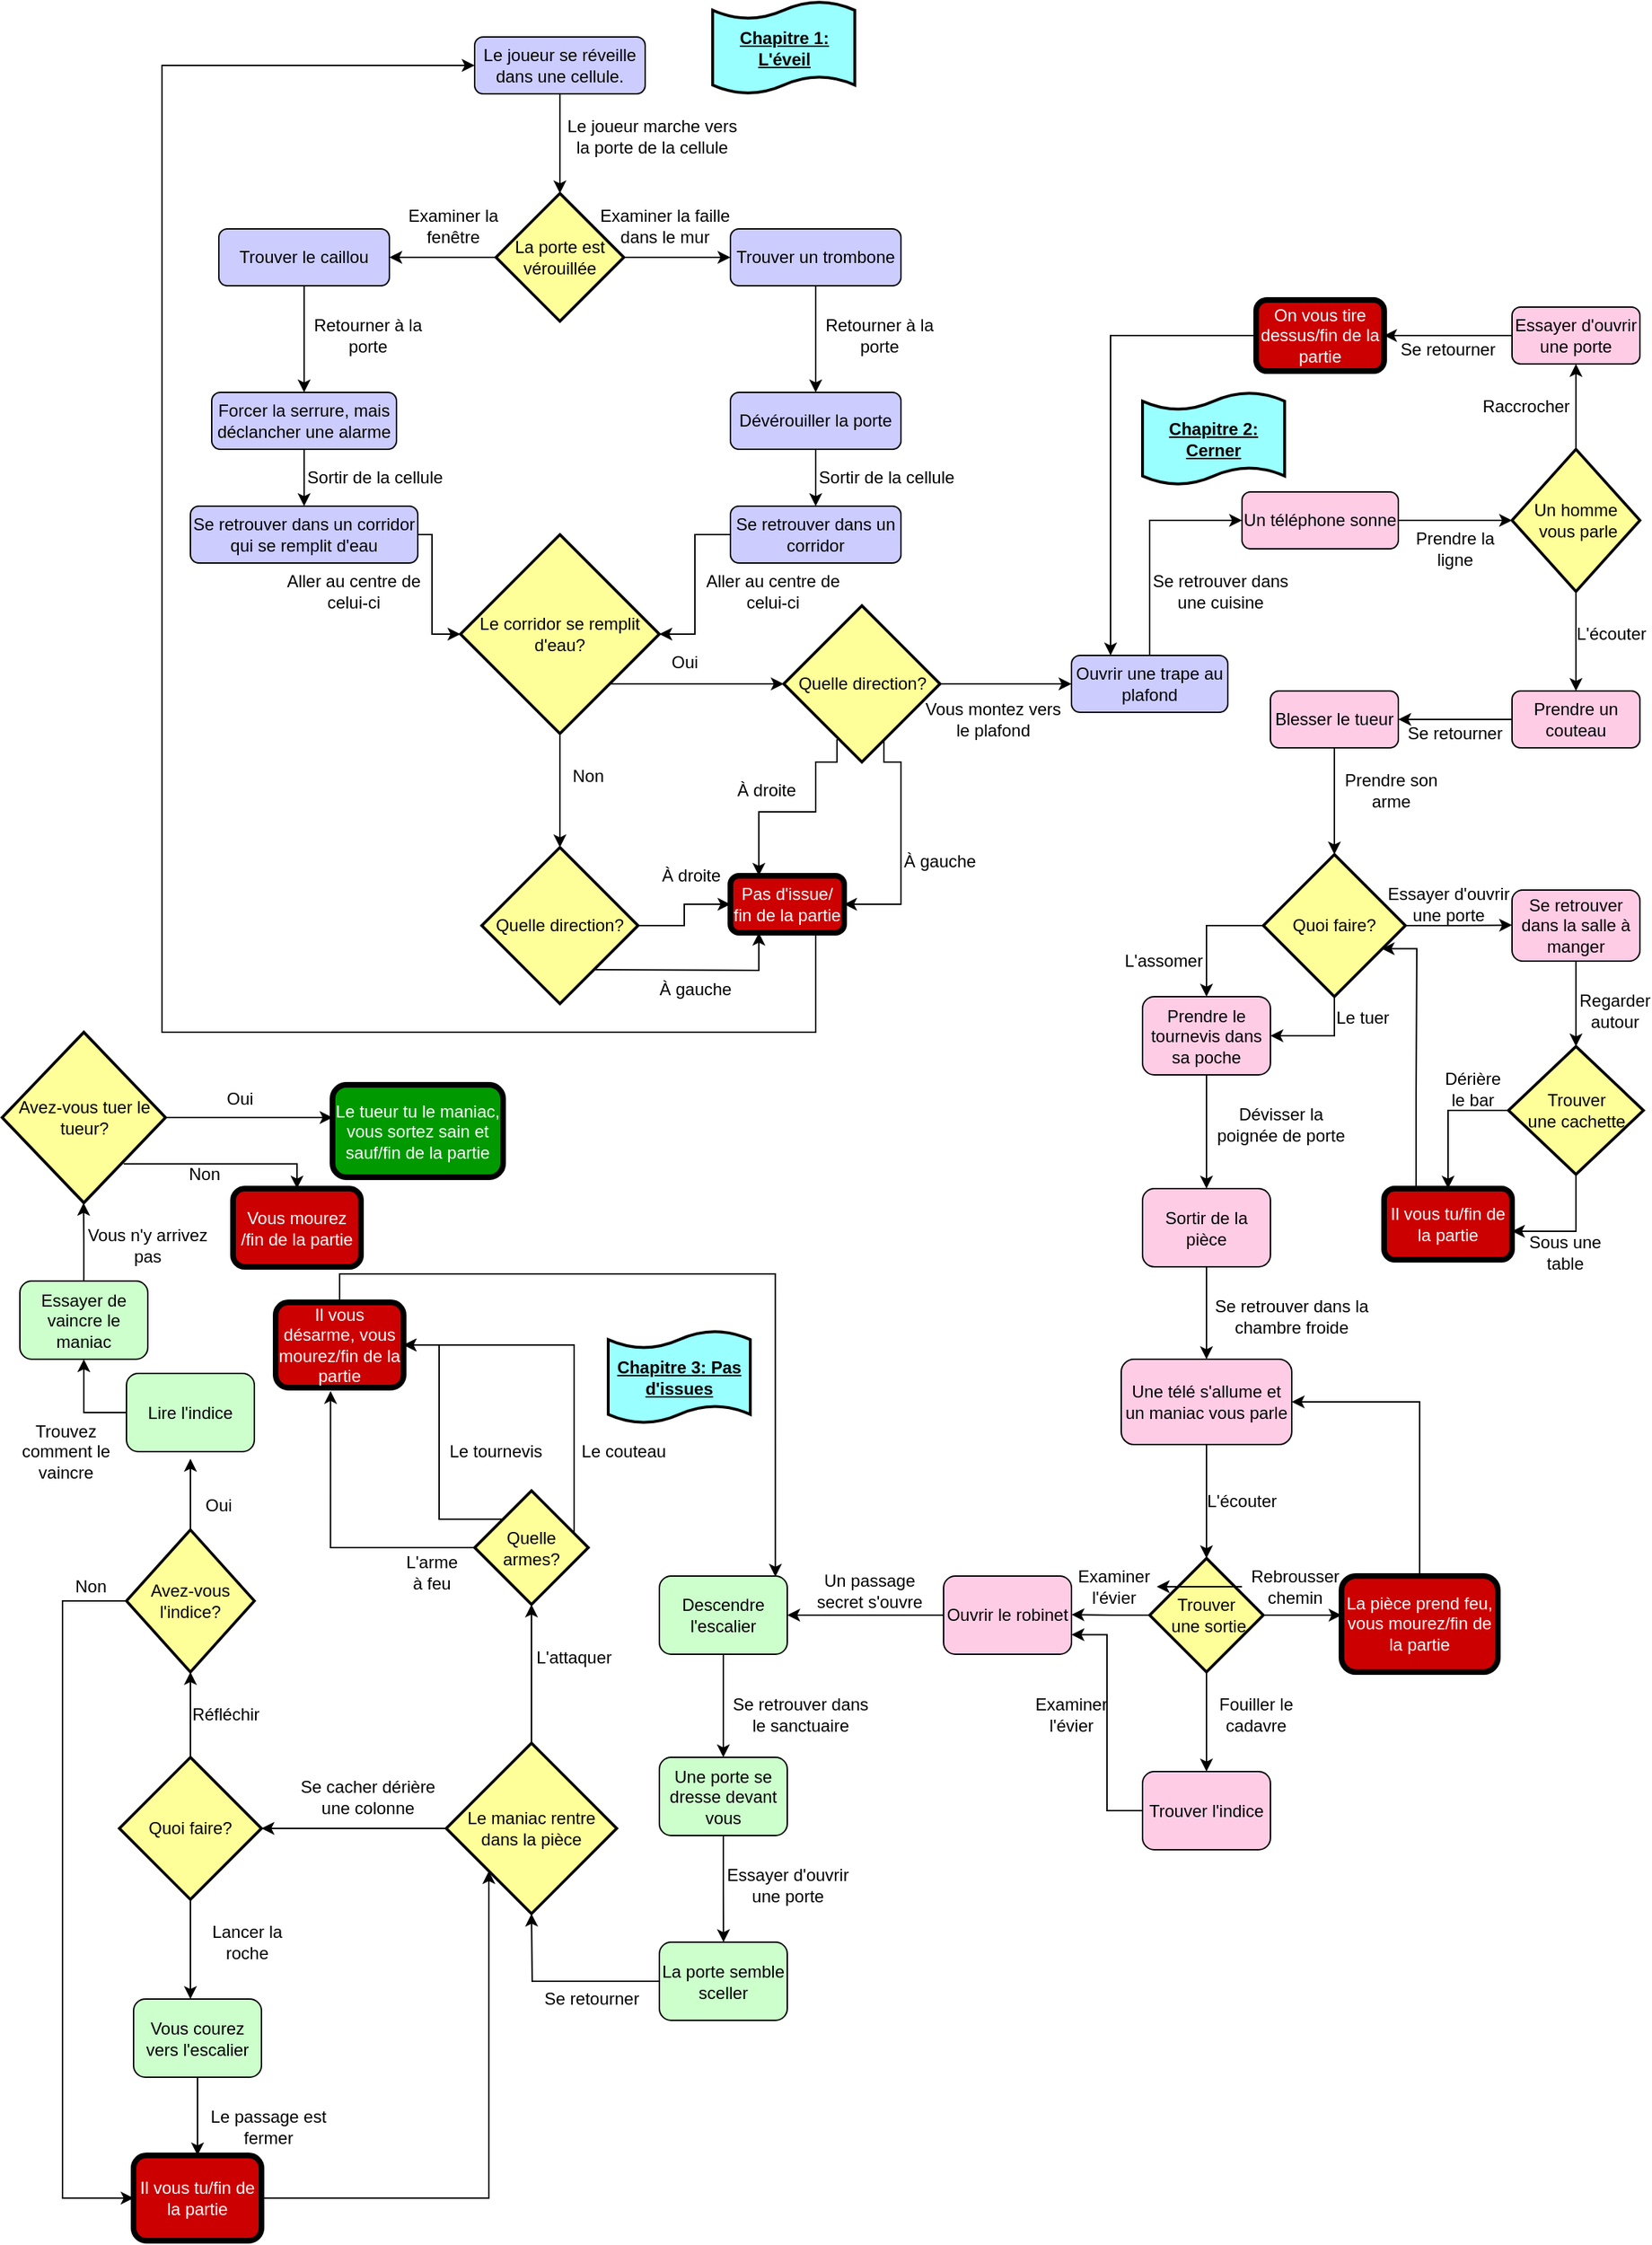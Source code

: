 <mxfile version="14.9.6" type="device"><diagram id="C5RBs43oDa-KdzZeNtuy" name="Page-1"><mxGraphModel dx="749" dy="556" grid="1" gridSize="10" guides="1" tooltips="1" connect="1" arrows="1" fold="1" page="1" pageScale="1" pageWidth="1169" pageHeight="1654" math="0" shadow="0"><root><mxCell id="WIyWlLk6GJQsqaUBKTNV-0"/><mxCell id="WIyWlLk6GJQsqaUBKTNV-1" parent="WIyWlLk6GJQsqaUBKTNV-0"/><mxCell id="WIyWlLk6GJQsqaUBKTNV-3" value="Le joueur se réveille dans une cellule." style="rounded=1;whiteSpace=wrap;html=1;fontSize=12;glass=0;strokeWidth=1;shadow=0;fillColor=#CCCCFF;" parent="WIyWlLk6GJQsqaUBKTNV-1" vertex="1"><mxGeometry x="340" y="90" width="120" height="40" as="geometry"/></mxCell><mxCell id="WIyWlLk6GJQsqaUBKTNV-11" value="&lt;font color=&quot;#ffffff&quot;&gt;Le tueur tu le maniac, vous sortez sain et sauf/fin de la partie&lt;/font&gt;" style="rounded=1;whiteSpace=wrap;html=1;fontSize=12;glass=0;strokeWidth=4;shadow=0;fillColor=#009900;" parent="WIyWlLk6GJQsqaUBKTNV-1" vertex="1"><mxGeometry x="240" y="827" width="120" height="65" as="geometry"/></mxCell><mxCell id="N7gxysKow-oR12l6YEWs-1" value="" style="endArrow=classic;html=1;exitX=0.5;exitY=1;exitDx=0;exitDy=0;" parent="WIyWlLk6GJQsqaUBKTNV-1" source="WIyWlLk6GJQsqaUBKTNV-3" edge="1"><mxGeometry width="50" height="50" relative="1" as="geometry"><mxPoint x="390" y="420" as="sourcePoint"/><mxPoint x="400" y="200" as="targetPoint"/></mxGeometry></mxCell><mxCell id="N7gxysKow-oR12l6YEWs-7" value="Le joueur marche vers la porte de la cellule" style="text;html=1;strokeColor=none;fillColor=none;align=center;verticalAlign=middle;whiteSpace=wrap;rounded=0;" parent="WIyWlLk6GJQsqaUBKTNV-1" vertex="1"><mxGeometry x="400" y="150" width="130" height="20" as="geometry"/></mxCell><mxCell id="N7gxysKow-oR12l6YEWs-9" value="&lt;span&gt;La porte est vérouillée&lt;/span&gt;" style="rhombus;whiteSpace=wrap;html=1;strokeWidth=2;fillColor=#FFFF99;" parent="WIyWlLk6GJQsqaUBKTNV-1" vertex="1"><mxGeometry x="355" y="200" width="90" height="90" as="geometry"/></mxCell><mxCell id="N7gxysKow-oR12l6YEWs-10" value="" style="endArrow=classic;html=1;exitX=1;exitY=0.5;exitDx=0;exitDy=0;" parent="WIyWlLk6GJQsqaUBKTNV-1" source="N7gxysKow-oR12l6YEWs-9" edge="1"><mxGeometry width="50" height="50" relative="1" as="geometry"><mxPoint x="450" y="240" as="sourcePoint"/><mxPoint x="520" y="245" as="targetPoint"/></mxGeometry></mxCell><mxCell id="N7gxysKow-oR12l6YEWs-11" value="" style="endArrow=classic;html=1;exitX=0;exitY=0.5;exitDx=0;exitDy=0;" parent="WIyWlLk6GJQsqaUBKTNV-1" source="N7gxysKow-oR12l6YEWs-9" edge="1"><mxGeometry width="50" height="50" relative="1" as="geometry"><mxPoint x="455" y="255" as="sourcePoint"/><mxPoint x="280" y="245" as="targetPoint"/></mxGeometry></mxCell><mxCell id="N7gxysKow-oR12l6YEWs-13" value="Trouver le caillou" style="rounded=1;whiteSpace=wrap;html=1;fontSize=12;glass=0;strokeWidth=1;shadow=0;fillColor=#CCCCFF;" parent="WIyWlLk6GJQsqaUBKTNV-1" vertex="1"><mxGeometry x="160" y="225" width="120" height="40" as="geometry"/></mxCell><mxCell id="N7gxysKow-oR12l6YEWs-14" value="Trouver un trombone" style="rounded=1;whiteSpace=wrap;html=1;fontSize=12;glass=0;strokeWidth=1;shadow=0;fillColor=#CCCCFF;" parent="WIyWlLk6GJQsqaUBKTNV-1" vertex="1"><mxGeometry x="520" y="225" width="120" height="40" as="geometry"/></mxCell><mxCell id="N7gxysKow-oR12l6YEWs-15" value="Examiner la fenêtre" style="text;html=1;strokeColor=none;fillColor=none;align=center;verticalAlign=middle;whiteSpace=wrap;rounded=0;" parent="WIyWlLk6GJQsqaUBKTNV-1" vertex="1"><mxGeometry x="280" y="205" width="90" height="35" as="geometry"/></mxCell><mxCell id="N7gxysKow-oR12l6YEWs-16" value="Examiner la faille dans le mur" style="text;html=1;strokeColor=none;fillColor=none;align=center;verticalAlign=middle;whiteSpace=wrap;rounded=0;" parent="WIyWlLk6GJQsqaUBKTNV-1" vertex="1"><mxGeometry x="414" y="205" width="120" height="35" as="geometry"/></mxCell><mxCell id="N7gxysKow-oR12l6YEWs-17" value="" style="endArrow=classic;html=1;exitX=0.5;exitY=1;exitDx=0;exitDy=0;" parent="WIyWlLk6GJQsqaUBKTNV-1" source="N7gxysKow-oR12l6YEWs-13" edge="1"><mxGeometry width="50" height="50" relative="1" as="geometry"><mxPoint x="390" y="350" as="sourcePoint"/><mxPoint x="220" y="340" as="targetPoint"/></mxGeometry></mxCell><mxCell id="N7gxysKow-oR12l6YEWs-18" value="" style="endArrow=classic;html=1;exitX=0.5;exitY=1;exitDx=0;exitDy=0;" parent="WIyWlLk6GJQsqaUBKTNV-1" source="N7gxysKow-oR12l6YEWs-14" edge="1"><mxGeometry width="50" height="50" relative="1" as="geometry"><mxPoint x="390" y="350" as="sourcePoint"/><mxPoint x="580" y="340" as="targetPoint"/></mxGeometry></mxCell><mxCell id="N7gxysKow-oR12l6YEWs-19" value="Forcer la serrure, mais déclancher une alarme" style="rounded=1;whiteSpace=wrap;html=1;fontSize=12;glass=0;strokeWidth=1;shadow=0;fillColor=#CCCCFF;" parent="WIyWlLk6GJQsqaUBKTNV-1" vertex="1"><mxGeometry x="155" y="340" width="130" height="40" as="geometry"/></mxCell><mxCell id="N7gxysKow-oR12l6YEWs-20" value="Dévérouiller la porte" style="rounded=1;whiteSpace=wrap;html=1;fontSize=12;glass=0;strokeWidth=1;shadow=0;fillColor=#CCCCFF;" parent="WIyWlLk6GJQsqaUBKTNV-1" vertex="1"><mxGeometry x="520" y="340" width="120" height="40" as="geometry"/></mxCell><mxCell id="N7gxysKow-oR12l6YEWs-21" value="Retourner à la porte" style="text;html=1;strokeColor=none;fillColor=none;align=center;verticalAlign=middle;whiteSpace=wrap;rounded=0;" parent="WIyWlLk6GJQsqaUBKTNV-1" vertex="1"><mxGeometry x="220" y="290" width="90" height="20" as="geometry"/></mxCell><mxCell id="N7gxysKow-oR12l6YEWs-22" value="Retourner à la porte" style="text;html=1;strokeColor=none;fillColor=none;align=center;verticalAlign=middle;whiteSpace=wrap;rounded=0;" parent="WIyWlLk6GJQsqaUBKTNV-1" vertex="1"><mxGeometry x="580" y="290" width="90" height="20" as="geometry"/></mxCell><mxCell id="N7gxysKow-oR12l6YEWs-49" style="edgeStyle=orthogonalEdgeStyle;rounded=0;orthogonalLoop=1;jettySize=auto;html=1;exitX=1;exitY=0.5;exitDx=0;exitDy=0;" parent="WIyWlLk6GJQsqaUBKTNV-1" source="N7gxysKow-oR12l6YEWs-24" target="N7gxysKow-oR12l6YEWs-33" edge="1"><mxGeometry relative="1" as="geometry"><Array as="points"><mxPoint x="310" y="440"/><mxPoint x="310" y="510"/></Array></mxGeometry></mxCell><mxCell id="N7gxysKow-oR12l6YEWs-24" value="Se retrouver dans un corridor qui se remplit d'eau" style="rounded=1;whiteSpace=wrap;html=1;fontSize=12;glass=0;strokeWidth=1;shadow=0;fillColor=#CCCCFF;" parent="WIyWlLk6GJQsqaUBKTNV-1" vertex="1"><mxGeometry x="140" y="420" width="160" height="40" as="geometry"/></mxCell><mxCell id="N7gxysKow-oR12l6YEWs-50" style="edgeStyle=orthogonalEdgeStyle;rounded=0;orthogonalLoop=1;jettySize=auto;html=1;exitX=0;exitY=0.5;exitDx=0;exitDy=0;entryX=1;entryY=0.5;entryDx=0;entryDy=0;" parent="WIyWlLk6GJQsqaUBKTNV-1" source="N7gxysKow-oR12l6YEWs-25" target="N7gxysKow-oR12l6YEWs-33" edge="1"><mxGeometry relative="1" as="geometry"/></mxCell><mxCell id="N7gxysKow-oR12l6YEWs-25" value="Se retrouver dans un corridor" style="rounded=1;whiteSpace=wrap;html=1;fontSize=12;glass=0;strokeWidth=1;shadow=0;fillColor=#CCCCFF;" parent="WIyWlLk6GJQsqaUBKTNV-1" vertex="1"><mxGeometry x="520" y="420" width="120" height="40" as="geometry"/></mxCell><mxCell id="N7gxysKow-oR12l6YEWs-26" value="" style="endArrow=classic;html=1;entryX=0.5;entryY=0;entryDx=0;entryDy=0;exitX=0.5;exitY=1;exitDx=0;exitDy=0;" parent="WIyWlLk6GJQsqaUBKTNV-1" source="N7gxysKow-oR12l6YEWs-19" target="N7gxysKow-oR12l6YEWs-24" edge="1"><mxGeometry width="50" height="50" relative="1" as="geometry"><mxPoint x="390" y="340" as="sourcePoint"/><mxPoint x="440" y="290" as="targetPoint"/></mxGeometry></mxCell><mxCell id="N7gxysKow-oR12l6YEWs-27" value="" style="endArrow=classic;html=1;entryX=0.5;entryY=0;entryDx=0;entryDy=0;exitX=0.5;exitY=1;exitDx=0;exitDy=0;" parent="WIyWlLk6GJQsqaUBKTNV-1" source="N7gxysKow-oR12l6YEWs-20" target="N7gxysKow-oR12l6YEWs-25" edge="1"><mxGeometry width="50" height="50" relative="1" as="geometry"><mxPoint x="390" y="340" as="sourcePoint"/><mxPoint x="440" y="290" as="targetPoint"/></mxGeometry></mxCell><mxCell id="N7gxysKow-oR12l6YEWs-28" value="Sortir de la cellule" style="text;html=1;strokeColor=none;fillColor=none;align=center;verticalAlign=middle;whiteSpace=wrap;rounded=0;" parent="WIyWlLk6GJQsqaUBKTNV-1" vertex="1"><mxGeometry x="220" y="390" width="100" height="20" as="geometry"/></mxCell><mxCell id="N7gxysKow-oR12l6YEWs-29" value="Sortir de la cellule" style="text;html=1;strokeColor=none;fillColor=none;align=center;verticalAlign=middle;whiteSpace=wrap;rounded=0;" parent="WIyWlLk6GJQsqaUBKTNV-1" vertex="1"><mxGeometry x="580" y="390" width="100" height="20" as="geometry"/></mxCell><mxCell id="N7gxysKow-oR12l6YEWs-53" style="edgeStyle=orthogonalEdgeStyle;rounded=0;orthogonalLoop=1;jettySize=auto;html=1;exitX=1;exitY=1;exitDx=0;exitDy=0;" parent="WIyWlLk6GJQsqaUBKTNV-1" edge="1"><mxGeometry relative="1" as="geometry"><mxPoint x="557.5" y="545" as="targetPoint"/><mxPoint x="432.5" y="545" as="sourcePoint"/></mxGeometry></mxCell><mxCell id="N7gxysKow-oR12l6YEWs-54" style="edgeStyle=orthogonalEdgeStyle;rounded=0;orthogonalLoop=1;jettySize=auto;html=1;exitX=0.5;exitY=1;exitDx=0;exitDy=0;" parent="WIyWlLk6GJQsqaUBKTNV-1" source="N7gxysKow-oR12l6YEWs-33" edge="1"><mxGeometry relative="1" as="geometry"><mxPoint x="400" y="660" as="targetPoint"/></mxGeometry></mxCell><mxCell id="N7gxysKow-oR12l6YEWs-33" value="Le corridor se remplit d'eau?" style="rhombus;whiteSpace=wrap;html=1;strokeWidth=2;fillColor=#FFFF99;" parent="WIyWlLk6GJQsqaUBKTNV-1" vertex="1"><mxGeometry x="330" y="440" width="140" height="140" as="geometry"/></mxCell><mxCell id="N7gxysKow-oR12l6YEWs-39" value="Aller au centre de celui-ci" style="text;html=1;strokeColor=none;fillColor=none;align=center;verticalAlign=middle;whiteSpace=wrap;rounded=0;" parent="WIyWlLk6GJQsqaUBKTNV-1" vertex="1"><mxGeometry x="490" y="470" width="120" height="20" as="geometry"/></mxCell><mxCell id="N7gxysKow-oR12l6YEWs-41" value="Aller au centre de celui-ci" style="text;html=1;strokeColor=none;fillColor=none;align=center;verticalAlign=middle;whiteSpace=wrap;rounded=0;" parent="WIyWlLk6GJQsqaUBKTNV-1" vertex="1"><mxGeometry x="195" y="470" width="120" height="20" as="geometry"/></mxCell><mxCell id="N7gxysKow-oR12l6YEWs-55" value="Oui" style="text;html=1;strokeColor=none;fillColor=none;align=center;verticalAlign=middle;whiteSpace=wrap;rounded=0;" parent="WIyWlLk6GJQsqaUBKTNV-1" vertex="1"><mxGeometry x="467.5" y="520" width="40" height="20" as="geometry"/></mxCell><mxCell id="N7gxysKow-oR12l6YEWs-58" value="Non" style="text;html=1;strokeColor=none;fillColor=none;align=center;verticalAlign=middle;whiteSpace=wrap;rounded=0;" parent="WIyWlLk6GJQsqaUBKTNV-1" vertex="1"><mxGeometry x="400" y="600" width="40" height="20" as="geometry"/></mxCell><mxCell id="N7gxysKow-oR12l6YEWs-67" style="edgeStyle=orthogonalEdgeStyle;rounded=0;orthogonalLoop=1;jettySize=auto;html=1;exitX=0.341;exitY=0.855;exitDx=0;exitDy=0;exitPerimeter=0;entryX=0.25;entryY=0;entryDx=0;entryDy=0;" parent="WIyWlLk6GJQsqaUBKTNV-1" source="N7gxysKow-oR12l6YEWs-60" target="N7gxysKow-oR12l6YEWs-74" edge="1"><mxGeometry relative="1" as="geometry"><mxPoint x="540" y="670" as="targetPoint"/><Array as="points"><mxPoint x="595" y="600"/><mxPoint x="580" y="600"/><mxPoint x="580" y="635"/><mxPoint x="540" y="635"/></Array></mxGeometry></mxCell><mxCell id="N7gxysKow-oR12l6YEWs-69" style="edgeStyle=orthogonalEdgeStyle;rounded=0;orthogonalLoop=1;jettySize=auto;html=1;exitX=0.641;exitY=0.855;exitDx=0;exitDy=0;exitPerimeter=0;entryX=1;entryY=0.5;entryDx=0;entryDy=0;" parent="WIyWlLk6GJQsqaUBKTNV-1" source="N7gxysKow-oR12l6YEWs-60" target="N7gxysKow-oR12l6YEWs-74" edge="1"><mxGeometry relative="1" as="geometry"><mxPoint x="560" y="750" as="targetPoint"/><Array as="points"><mxPoint x="628" y="600"/><mxPoint x="640" y="600"/><mxPoint x="640" y="700"/></Array></mxGeometry></mxCell><mxCell id="N7gxysKow-oR12l6YEWs-75" style="edgeStyle=orthogonalEdgeStyle;rounded=0;orthogonalLoop=1;jettySize=auto;html=1;exitX=1;exitY=0.5;exitDx=0;exitDy=0;exitPerimeter=0;" parent="WIyWlLk6GJQsqaUBKTNV-1" source="N7gxysKow-oR12l6YEWs-60" edge="1"><mxGeometry relative="1" as="geometry"><mxPoint x="760" y="545" as="targetPoint"/></mxGeometry></mxCell><mxCell id="N7gxysKow-oR12l6YEWs-60" value="Quelle direction?" style="strokeWidth=2;html=1;shape=mxgraph.flowchart.decision;whiteSpace=wrap;fillColor=#FFFF99;" parent="WIyWlLk6GJQsqaUBKTNV-1" vertex="1"><mxGeometry x="557.5" y="490" width="110" height="110" as="geometry"/></mxCell><mxCell id="N7gxysKow-oR12l6YEWs-113" style="edgeStyle=orthogonalEdgeStyle;rounded=0;orthogonalLoop=1;jettySize=auto;html=1;exitX=1;exitY=0.5;exitDx=0;exitDy=0;exitPerimeter=0;entryX=0;entryY=0.5;entryDx=0;entryDy=0;" parent="WIyWlLk6GJQsqaUBKTNV-1" source="N7gxysKow-oR12l6YEWs-62" target="N7gxysKow-oR12l6YEWs-74" edge="1"><mxGeometry relative="1" as="geometry"/></mxCell><mxCell id="N7gxysKow-oR12l6YEWs-115" style="edgeStyle=orthogonalEdgeStyle;rounded=0;orthogonalLoop=1;jettySize=auto;html=1;entryX=0.25;entryY=1;entryDx=0;entryDy=0;" parent="WIyWlLk6GJQsqaUBKTNV-1" target="N7gxysKow-oR12l6YEWs-74" edge="1"><mxGeometry relative="1" as="geometry"><mxPoint x="420" y="746" as="sourcePoint"/></mxGeometry></mxCell><mxCell id="N7gxysKow-oR12l6YEWs-62" value="Quelle direction?" style="strokeWidth=2;html=1;shape=mxgraph.flowchart.decision;whiteSpace=wrap;fillColor=#FFFF99;" parent="WIyWlLk6GJQsqaUBKTNV-1" vertex="1"><mxGeometry x="345" y="660" width="110" height="110" as="geometry"/></mxCell><mxCell id="N7gxysKow-oR12l6YEWs-66" value="À droite" style="text;html=1;strokeColor=none;fillColor=none;align=center;verticalAlign=middle;whiteSpace=wrap;rounded=0;" parent="WIyWlLk6GJQsqaUBKTNV-1" vertex="1"><mxGeometry x="465" y="670" width="55" height="20" as="geometry"/></mxCell><mxCell id="N7gxysKow-oR12l6YEWs-68" value="À droite" style="text;html=1;strokeColor=none;fillColor=none;align=center;verticalAlign=middle;whiteSpace=wrap;rounded=0;" parent="WIyWlLk6GJQsqaUBKTNV-1" vertex="1"><mxGeometry x="517.5" y="610" width="55" height="20" as="geometry"/></mxCell><mxCell id="N7gxysKow-oR12l6YEWs-71" value="À gauche" style="text;html=1;strokeColor=none;fillColor=none;align=center;verticalAlign=middle;whiteSpace=wrap;rounded=0;" parent="WIyWlLk6GJQsqaUBKTNV-1" vertex="1"><mxGeometry x="467.5" y="750" width="55" height="20" as="geometry"/></mxCell><mxCell id="N7gxysKow-oR12l6YEWs-72" value="À gauche" style="text;html=1;strokeColor=none;fillColor=none;align=center;verticalAlign=middle;whiteSpace=wrap;rounded=0;" parent="WIyWlLk6GJQsqaUBKTNV-1" vertex="1"><mxGeometry x="640" y="660" width="55" height="20" as="geometry"/></mxCell><mxCell id="N7gxysKow-oR12l6YEWs-117" style="edgeStyle=orthogonalEdgeStyle;rounded=0;orthogonalLoop=1;jettySize=auto;html=1;exitX=0.75;exitY=1;exitDx=0;exitDy=0;entryX=0;entryY=0.5;entryDx=0;entryDy=0;" parent="WIyWlLk6GJQsqaUBKTNV-1" source="N7gxysKow-oR12l6YEWs-74" target="WIyWlLk6GJQsqaUBKTNV-3" edge="1"><mxGeometry relative="1" as="geometry"><Array as="points"><mxPoint x="580" y="790"/><mxPoint x="120" y="790"/><mxPoint x="120" y="110"/></Array></mxGeometry></mxCell><mxCell id="N7gxysKow-oR12l6YEWs-74" value="&lt;font color=&quot;#ffffff&quot;&gt;Pas d'issue/ fin de la partie&lt;/font&gt;" style="rounded=1;whiteSpace=wrap;html=1;strokeWidth=4;fillColor=#CC0000;" parent="WIyWlLk6GJQsqaUBKTNV-1" vertex="1"><mxGeometry x="520" y="680" width="80" height="40" as="geometry"/></mxCell><mxCell id="N7gxysKow-oR12l6YEWs-81" style="edgeStyle=orthogonalEdgeStyle;rounded=0;orthogonalLoop=1;jettySize=auto;html=1;exitX=0.5;exitY=0;exitDx=0;exitDy=0;entryX=0;entryY=0.5;entryDx=0;entryDy=0;" parent="WIyWlLk6GJQsqaUBKTNV-1" source="N7gxysKow-oR12l6YEWs-76" target="N7gxysKow-oR12l6YEWs-80" edge="1"><mxGeometry relative="1" as="geometry"/></mxCell><mxCell id="N7gxysKow-oR12l6YEWs-76" value="Ouvrir une trape au plafond" style="rounded=1;whiteSpace=wrap;html=1;fillColor=#CCCCFF;" parent="WIyWlLk6GJQsqaUBKTNV-1" vertex="1"><mxGeometry x="760" y="525" width="110" height="40" as="geometry"/></mxCell><mxCell id="N7gxysKow-oR12l6YEWs-77" value="Vous montez vers le plafond" style="text;html=1;strokeColor=none;fillColor=none;align=center;verticalAlign=middle;whiteSpace=wrap;rounded=0;" parent="WIyWlLk6GJQsqaUBKTNV-1" vertex="1"><mxGeometry x="650" y="560" width="110" height="20" as="geometry"/></mxCell><mxCell id="N7gxysKow-oR12l6YEWs-85" style="edgeStyle=orthogonalEdgeStyle;rounded=0;orthogonalLoop=1;jettySize=auto;html=1;exitX=1;exitY=0.5;exitDx=0;exitDy=0;" parent="WIyWlLk6GJQsqaUBKTNV-1" source="N7gxysKow-oR12l6YEWs-80" edge="1"><mxGeometry relative="1" as="geometry"><mxPoint x="1070" y="430" as="targetPoint"/></mxGeometry></mxCell><mxCell id="N7gxysKow-oR12l6YEWs-80" value="Un téléphone sonne" style="rounded=1;whiteSpace=wrap;html=1;fillColor=#FFCCE6;" parent="WIyWlLk6GJQsqaUBKTNV-1" vertex="1"><mxGeometry x="880" y="410" width="110" height="40" as="geometry"/></mxCell><mxCell id="N7gxysKow-oR12l6YEWs-83" value="Se retrouver dans une cuisine" style="text;html=1;strokeColor=none;fillColor=none;align=center;verticalAlign=middle;whiteSpace=wrap;rounded=0;" parent="WIyWlLk6GJQsqaUBKTNV-1" vertex="1"><mxGeometry x="810" y="470" width="110" height="20" as="geometry"/></mxCell><mxCell id="N7gxysKow-oR12l6YEWs-86" value="Prendre la ligne" style="text;html=1;strokeColor=none;fillColor=none;align=center;verticalAlign=middle;whiteSpace=wrap;rounded=0;" parent="WIyWlLk6GJQsqaUBKTNV-1" vertex="1"><mxGeometry x="990" y="440" width="80" height="20" as="geometry"/></mxCell><mxCell id="N7gxysKow-oR12l6YEWs-90" style="edgeStyle=orthogonalEdgeStyle;rounded=0;orthogonalLoop=1;jettySize=auto;html=1;exitX=0.5;exitY=0;exitDx=0;exitDy=0;exitPerimeter=0;" parent="WIyWlLk6GJQsqaUBKTNV-1" source="N7gxysKow-oR12l6YEWs-89" edge="1"><mxGeometry relative="1" as="geometry"><mxPoint x="1115" y="320" as="targetPoint"/></mxGeometry></mxCell><mxCell id="N7gxysKow-oR12l6YEWs-91" style="edgeStyle=orthogonalEdgeStyle;rounded=0;orthogonalLoop=1;jettySize=auto;html=1;exitX=0.5;exitY=1;exitDx=0;exitDy=0;exitPerimeter=0;" parent="WIyWlLk6GJQsqaUBKTNV-1" source="N7gxysKow-oR12l6YEWs-89" edge="1"><mxGeometry relative="1" as="geometry"><mxPoint x="1115" y="550" as="targetPoint"/></mxGeometry></mxCell><mxCell id="N7gxysKow-oR12l6YEWs-89" value="Un homme&lt;br&gt;&amp;nbsp;vous parle" style="strokeWidth=2;html=1;shape=mxgraph.flowchart.decision;whiteSpace=wrap;fillColor=#FFFF99;" parent="WIyWlLk6GJQsqaUBKTNV-1" vertex="1"><mxGeometry x="1070" y="380" width="90" height="100" as="geometry"/></mxCell><mxCell id="N7gxysKow-oR12l6YEWs-92" value="L'écouter" style="text;html=1;strokeColor=none;fillColor=none;align=center;verticalAlign=middle;whiteSpace=wrap;rounded=0;" parent="WIyWlLk6GJQsqaUBKTNV-1" vertex="1"><mxGeometry x="1120" y="500" width="40" height="20" as="geometry"/></mxCell><mxCell id="N7gxysKow-oR12l6YEWs-93" value="Raccrocher" style="text;html=1;strokeColor=none;fillColor=none;align=center;verticalAlign=middle;whiteSpace=wrap;rounded=0;" parent="WIyWlLk6GJQsqaUBKTNV-1" vertex="1"><mxGeometry x="1060" y="340" width="40" height="20" as="geometry"/></mxCell><mxCell id="N7gxysKow-oR12l6YEWs-98" style="edgeStyle=orthogonalEdgeStyle;rounded=0;orthogonalLoop=1;jettySize=auto;html=1;exitX=0;exitY=0.5;exitDx=0;exitDy=0;entryX=1;entryY=0.5;entryDx=0;entryDy=0;" parent="WIyWlLk6GJQsqaUBKTNV-1" source="N7gxysKow-oR12l6YEWs-95" target="N7gxysKow-oR12l6YEWs-97" edge="1"><mxGeometry relative="1" as="geometry"/></mxCell><mxCell id="N7gxysKow-oR12l6YEWs-95" value="Essayer d'ouvrir une porte" style="rounded=1;whiteSpace=wrap;html=1;fillColor=#FFCCE6;" parent="WIyWlLk6GJQsqaUBKTNV-1" vertex="1"><mxGeometry x="1070" y="280" width="90" height="40" as="geometry"/></mxCell><mxCell id="N7gxysKow-oR12l6YEWs-102" style="edgeStyle=orthogonalEdgeStyle;rounded=0;orthogonalLoop=1;jettySize=auto;html=1;exitX=0;exitY=0.5;exitDx=0;exitDy=0;entryX=1;entryY=0.5;entryDx=0;entryDy=0;" parent="WIyWlLk6GJQsqaUBKTNV-1" source="N7gxysKow-oR12l6YEWs-96" target="N7gxysKow-oR12l6YEWs-101" edge="1"><mxGeometry relative="1" as="geometry"/></mxCell><mxCell id="N7gxysKow-oR12l6YEWs-96" value="Prendre un couteau" style="rounded=1;whiteSpace=wrap;html=1;fillColor=#FFCCE6;" parent="WIyWlLk6GJQsqaUBKTNV-1" vertex="1"><mxGeometry x="1070" y="550" width="90" height="40" as="geometry"/></mxCell><mxCell id="N7gxysKow-oR12l6YEWs-118" style="edgeStyle=orthogonalEdgeStyle;rounded=0;orthogonalLoop=1;jettySize=auto;html=1;exitX=0;exitY=0.5;exitDx=0;exitDy=0;entryX=0.25;entryY=0;entryDx=0;entryDy=0;" parent="WIyWlLk6GJQsqaUBKTNV-1" source="N7gxysKow-oR12l6YEWs-97" target="N7gxysKow-oR12l6YEWs-76" edge="1"><mxGeometry relative="1" as="geometry"/></mxCell><mxCell id="N7gxysKow-oR12l6YEWs-97" value="&lt;font color=&quot;#ffffff&quot;&gt;On vous tire dessus/fin de la partie&lt;/font&gt;" style="rounded=1;whiteSpace=wrap;html=1;strokeWidth=4;fillColor=#CC0000;" parent="WIyWlLk6GJQsqaUBKTNV-1" vertex="1"><mxGeometry x="890" y="275" width="90" height="50" as="geometry"/></mxCell><mxCell id="N7gxysKow-oR12l6YEWs-99" value="Se retourner" style="text;html=1;strokeColor=none;fillColor=none;align=center;verticalAlign=middle;whiteSpace=wrap;rounded=0;" parent="WIyWlLk6GJQsqaUBKTNV-1" vertex="1"><mxGeometry x="990" y="300" width="70" height="20" as="geometry"/></mxCell><mxCell id="N7gxysKow-oR12l6YEWs-104" style="edgeStyle=orthogonalEdgeStyle;rounded=0;orthogonalLoop=1;jettySize=auto;html=1;exitX=0.5;exitY=1;exitDx=0;exitDy=0;" parent="WIyWlLk6GJQsqaUBKTNV-1" source="N7gxysKow-oR12l6YEWs-101" target="N7gxysKow-oR12l6YEWs-105" edge="1"><mxGeometry relative="1" as="geometry"><mxPoint x="945.286" y="660" as="targetPoint"/></mxGeometry></mxCell><mxCell id="N7gxysKow-oR12l6YEWs-101" value="Blesser le tueur" style="rounded=1;whiteSpace=wrap;html=1;fillColor=#FFCCE6;" parent="WIyWlLk6GJQsqaUBKTNV-1" vertex="1"><mxGeometry x="900" y="550" width="90" height="40" as="geometry"/></mxCell><mxCell id="N7gxysKow-oR12l6YEWs-103" value="Se retourner" style="text;html=1;strokeColor=none;fillColor=none;align=center;verticalAlign=middle;whiteSpace=wrap;rounded=0;" parent="WIyWlLk6GJQsqaUBKTNV-1" vertex="1"><mxGeometry x="995" y="570" width="70" height="20" as="geometry"/></mxCell><mxCell id="N7gxysKow-oR12l6YEWs-107" style="edgeStyle=orthogonalEdgeStyle;rounded=0;orthogonalLoop=1;jettySize=auto;html=1;exitX=0.5;exitY=1;exitDx=0;exitDy=0;exitPerimeter=0;entryX=1;entryY=0.5;entryDx=0;entryDy=0;" parent="WIyWlLk6GJQsqaUBKTNV-1" source="N7gxysKow-oR12l6YEWs-105" target="N7gxysKow-oR12l6YEWs-111" edge="1"><mxGeometry relative="1" as="geometry"><mxPoint x="944.714" y="840" as="targetPoint"/></mxGeometry></mxCell><mxCell id="N7gxysKow-oR12l6YEWs-108" style="edgeStyle=orthogonalEdgeStyle;rounded=0;orthogonalLoop=1;jettySize=auto;html=1;exitX=0;exitY=0.5;exitDx=0;exitDy=0;exitPerimeter=0;entryX=0.5;entryY=0;entryDx=0;entryDy=0;" parent="WIyWlLk6GJQsqaUBKTNV-1" source="N7gxysKow-oR12l6YEWs-105" target="N7gxysKow-oR12l6YEWs-111" edge="1"><mxGeometry relative="1" as="geometry"><mxPoint x="820" y="715" as="targetPoint"/></mxGeometry></mxCell><mxCell id="N7gxysKow-oR12l6YEWs-126" style="edgeStyle=orthogonalEdgeStyle;rounded=0;orthogonalLoop=1;jettySize=auto;html=1;exitX=1;exitY=0.5;exitDx=0;exitDy=0;exitPerimeter=0;" parent="WIyWlLk6GJQsqaUBKTNV-1" source="N7gxysKow-oR12l6YEWs-105" edge="1"><mxGeometry relative="1" as="geometry"><mxPoint x="1070" y="714.667" as="targetPoint"/></mxGeometry></mxCell><mxCell id="N7gxysKow-oR12l6YEWs-105" value="Quoi faire?" style="strokeWidth=2;html=1;shape=mxgraph.flowchart.decision;whiteSpace=wrap;fillColor=#FFFF99;" parent="WIyWlLk6GJQsqaUBKTNV-1" vertex="1"><mxGeometry x="894.996" y="665" width="100" height="100" as="geometry"/></mxCell><mxCell id="N7gxysKow-oR12l6YEWs-106" value="Prendre son arme" style="text;html=1;strokeColor=none;fillColor=none;align=center;verticalAlign=middle;whiteSpace=wrap;rounded=0;" parent="WIyWlLk6GJQsqaUBKTNV-1" vertex="1"><mxGeometry x="950" y="610" width="70" height="20" as="geometry"/></mxCell><mxCell id="N7gxysKow-oR12l6YEWs-109" value="L'assomer" style="text;html=1;strokeColor=none;fillColor=none;align=center;verticalAlign=middle;whiteSpace=wrap;rounded=0;" parent="WIyWlLk6GJQsqaUBKTNV-1" vertex="1"><mxGeometry x="790" y="730" width="70" height="20" as="geometry"/></mxCell><mxCell id="N7gxysKow-oR12l6YEWs-110" value="Le tuer" style="text;html=1;strokeColor=none;fillColor=none;align=center;verticalAlign=middle;whiteSpace=wrap;rounded=0;" parent="WIyWlLk6GJQsqaUBKTNV-1" vertex="1"><mxGeometry x="930" y="770" width="70" height="20" as="geometry"/></mxCell><mxCell id="N7gxysKow-oR12l6YEWs-119" style="edgeStyle=orthogonalEdgeStyle;rounded=0;orthogonalLoop=1;jettySize=auto;html=1;exitX=0.5;exitY=1;exitDx=0;exitDy=0;" parent="WIyWlLk6GJQsqaUBKTNV-1" source="N7gxysKow-oR12l6YEWs-111" edge="1"><mxGeometry relative="1" as="geometry"><mxPoint x="855" y="900" as="targetPoint"/></mxGeometry></mxCell><mxCell id="N7gxysKow-oR12l6YEWs-111" value="Prendre le tournevis dans sa poche" style="rounded=1;whiteSpace=wrap;html=1;fillColor=#FFCCE6;" parent="WIyWlLk6GJQsqaUBKTNV-1" vertex="1"><mxGeometry x="810" y="765" width="90" height="55" as="geometry"/></mxCell><mxCell id="N7gxysKow-oR12l6YEWs-122" style="edgeStyle=orthogonalEdgeStyle;rounded=0;orthogonalLoop=1;jettySize=auto;html=1;exitX=0.5;exitY=1;exitDx=0;exitDy=0;" parent="WIyWlLk6GJQsqaUBKTNV-1" source="N7gxysKow-oR12l6YEWs-120" target="N7gxysKow-oR12l6YEWs-123" edge="1"><mxGeometry relative="1" as="geometry"><mxPoint x="855" y="1030" as="targetPoint"/></mxGeometry></mxCell><mxCell id="N7gxysKow-oR12l6YEWs-120" value="Sortir de la pièce" style="rounded=1;whiteSpace=wrap;html=1;fillColor=#FFCCE6;" parent="WIyWlLk6GJQsqaUBKTNV-1" vertex="1"><mxGeometry x="810" y="900" width="90" height="55" as="geometry"/></mxCell><mxCell id="N7gxysKow-oR12l6YEWs-121" value="Dévisser la poignée de porte" style="text;html=1;strokeColor=none;fillColor=none;align=center;verticalAlign=middle;whiteSpace=wrap;rounded=0;" parent="WIyWlLk6GJQsqaUBKTNV-1" vertex="1"><mxGeometry x="855" y="840" width="105" height="30" as="geometry"/></mxCell><mxCell id="N7gxysKow-oR12l6YEWs-145" style="edgeStyle=orthogonalEdgeStyle;rounded=0;orthogonalLoop=1;jettySize=auto;html=1;exitX=0.5;exitY=1;exitDx=0;exitDy=0;" parent="WIyWlLk6GJQsqaUBKTNV-1" source="N7gxysKow-oR12l6YEWs-123" edge="1"><mxGeometry relative="1" as="geometry"><mxPoint x="855" y="1160.0" as="targetPoint"/></mxGeometry></mxCell><mxCell id="N7gxysKow-oR12l6YEWs-123" value="Une télé s'allume et un maniac vous parle" style="rounded=1;whiteSpace=wrap;html=1;strokeWidth=1;fillColor=#FFCCE6;" parent="WIyWlLk6GJQsqaUBKTNV-1" vertex="1"><mxGeometry x="795" y="1020" width="120" height="60" as="geometry"/></mxCell><mxCell id="N7gxysKow-oR12l6YEWs-124" value="Se retrouver dans la chambre froide" style="text;html=1;strokeColor=none;fillColor=none;align=center;verticalAlign=middle;whiteSpace=wrap;rounded=0;" parent="WIyWlLk6GJQsqaUBKTNV-1" vertex="1"><mxGeometry x="850" y="980" width="130" height="20" as="geometry"/></mxCell><mxCell id="N7gxysKow-oR12l6YEWs-127" value="Essayer d'ouvrir une porte" style="text;html=1;strokeColor=none;fillColor=none;align=center;verticalAlign=middle;whiteSpace=wrap;rounded=0;" parent="WIyWlLk6GJQsqaUBKTNV-1" vertex="1"><mxGeometry x="977.5" y="690" width="95" height="20" as="geometry"/></mxCell><mxCell id="N7gxysKow-oR12l6YEWs-130" style="edgeStyle=orthogonalEdgeStyle;rounded=0;orthogonalLoop=1;jettySize=auto;html=1;exitX=0.5;exitY=1;exitDx=0;exitDy=0;" parent="WIyWlLk6GJQsqaUBKTNV-1" source="N7gxysKow-oR12l6YEWs-128" edge="1"><mxGeometry relative="1" as="geometry"><mxPoint x="1115" y="800" as="targetPoint"/></mxGeometry></mxCell><mxCell id="N7gxysKow-oR12l6YEWs-128" value="Se retrouver dans la salle à manger" style="rounded=1;whiteSpace=wrap;html=1;fillColor=#FFCCE6;" parent="WIyWlLk6GJQsqaUBKTNV-1" vertex="1"><mxGeometry x="1070" y="690" width="90" height="50" as="geometry"/></mxCell><mxCell id="N7gxysKow-oR12l6YEWs-132" value="Regarder autour" style="text;html=1;strokeColor=none;fillColor=none;align=center;verticalAlign=middle;whiteSpace=wrap;rounded=0;" parent="WIyWlLk6GJQsqaUBKTNV-1" vertex="1"><mxGeometry x="1120" y="765" width="45" height="20" as="geometry"/></mxCell><mxCell id="N7gxysKow-oR12l6YEWs-138" style="edgeStyle=orthogonalEdgeStyle;rounded=0;orthogonalLoop=1;jettySize=auto;html=1;exitX=0.5;exitY=1;exitDx=0;exitDy=0;entryX=1;entryY=0.6;entryDx=0;entryDy=0;entryPerimeter=0;" parent="WIyWlLk6GJQsqaUBKTNV-1" source="N7gxysKow-oR12l6YEWs-133" target="N7gxysKow-oR12l6YEWs-139" edge="1"><mxGeometry relative="1" as="geometry"><mxPoint x="1115" y="960" as="targetPoint"/></mxGeometry></mxCell><mxCell id="N7gxysKow-oR12l6YEWs-140" style="edgeStyle=orthogonalEdgeStyle;rounded=0;orthogonalLoop=1;jettySize=auto;html=1;exitX=0;exitY=0.5;exitDx=0;exitDy=0;" parent="WIyWlLk6GJQsqaUBKTNV-1" source="N7gxysKow-oR12l6YEWs-133" target="N7gxysKow-oR12l6YEWs-139" edge="1"><mxGeometry relative="1" as="geometry"/></mxCell><mxCell id="N7gxysKow-oR12l6YEWs-133" value="Trouver une&amp;nbsp;cachette" style="rhombus;whiteSpace=wrap;html=1;strokeWidth=2;fillColor=#FFFF99;" parent="WIyWlLk6GJQsqaUBKTNV-1" vertex="1"><mxGeometry x="1067.5" y="800" width="95" height="90" as="geometry"/></mxCell><mxCell id="N7gxysKow-oR12l6YEWs-143" style="edgeStyle=orthogonalEdgeStyle;rounded=0;orthogonalLoop=1;jettySize=auto;html=1;exitX=0.25;exitY=0;exitDx=0;exitDy=0;entryX=0.833;entryY=0.663;entryDx=0;entryDy=0;entryPerimeter=0;" parent="WIyWlLk6GJQsqaUBKTNV-1" source="N7gxysKow-oR12l6YEWs-139" target="N7gxysKow-oR12l6YEWs-105" edge="1"><mxGeometry relative="1" as="geometry"><Array as="points"><mxPoint x="1003" y="833"/><mxPoint x="1003" y="731"/></Array></mxGeometry></mxCell><mxCell id="N7gxysKow-oR12l6YEWs-139" value="&lt;font color=&quot;#ffffff&quot;&gt;Il vous tu/fin de la partie&lt;/font&gt;" style="rounded=1;whiteSpace=wrap;html=1;strokeWidth=4;fillColor=#CC0000;" parent="WIyWlLk6GJQsqaUBKTNV-1" vertex="1"><mxGeometry x="980" y="900" width="90" height="50" as="geometry"/></mxCell><mxCell id="N7gxysKow-oR12l6YEWs-141" value="Dérière le bar" style="text;html=1;strokeColor=none;fillColor=none;align=center;verticalAlign=middle;whiteSpace=wrap;rounded=0;" parent="WIyWlLk6GJQsqaUBKTNV-1" vertex="1"><mxGeometry x="1020" y="820" width="45" height="20" as="geometry"/></mxCell><mxCell id="N7gxysKow-oR12l6YEWs-142" value="Sous une table" style="text;html=1;strokeColor=none;fillColor=none;align=center;verticalAlign=middle;whiteSpace=wrap;rounded=0;" parent="WIyWlLk6GJQsqaUBKTNV-1" vertex="1"><mxGeometry x="1080" y="935" width="55" height="20" as="geometry"/></mxCell><mxCell id="N7gxysKow-oR12l6YEWs-144" style="edgeStyle=orthogonalEdgeStyle;rounded=0;orthogonalLoop=1;jettySize=auto;html=1;exitX=0.5;exitY=1;exitDx=0;exitDy=0;" parent="WIyWlLk6GJQsqaUBKTNV-1" source="N7gxysKow-oR12l6YEWs-110" target="N7gxysKow-oR12l6YEWs-110" edge="1"><mxGeometry relative="1" as="geometry"/></mxCell><mxCell id="N7gxysKow-oR12l6YEWs-146" value="L'écouter" style="text;html=1;strokeColor=none;fillColor=none;align=center;verticalAlign=middle;whiteSpace=wrap;rounded=0;" parent="WIyWlLk6GJQsqaUBKTNV-1" vertex="1"><mxGeometry x="860" y="1110" width="40" height="20" as="geometry"/></mxCell><mxCell id="N7gxysKow-oR12l6YEWs-148" style="edgeStyle=orthogonalEdgeStyle;rounded=0;orthogonalLoop=1;jettySize=auto;html=1;exitX=0;exitY=0.5;exitDx=0;exitDy=0;" parent="WIyWlLk6GJQsqaUBKTNV-1" source="N7gxysKow-oR12l6YEWs-147" edge="1"><mxGeometry relative="1" as="geometry"><mxPoint x="760" y="1199.667" as="targetPoint"/></mxGeometry></mxCell><mxCell id="N7gxysKow-oR12l6YEWs-151" style="edgeStyle=orthogonalEdgeStyle;rounded=0;orthogonalLoop=1;jettySize=auto;html=1;exitX=1;exitY=0.5;exitDx=0;exitDy=0;" parent="WIyWlLk6GJQsqaUBKTNV-1" source="N7gxysKow-oR12l6YEWs-147" edge="1"><mxGeometry relative="1" as="geometry"><mxPoint x="950" y="1200.0" as="targetPoint"/></mxGeometry></mxCell><mxCell id="N7gxysKow-oR12l6YEWs-153" style="edgeStyle=orthogonalEdgeStyle;rounded=0;orthogonalLoop=1;jettySize=auto;html=1;exitX=0.5;exitY=1;exitDx=0;exitDy=0;" parent="WIyWlLk6GJQsqaUBKTNV-1" source="N7gxysKow-oR12l6YEWs-147" edge="1"><mxGeometry relative="1" as="geometry"><mxPoint x="855" y="1310.0" as="targetPoint"/></mxGeometry></mxCell><mxCell id="N7gxysKow-oR12l6YEWs-147" value="Trouver&lt;br&gt;&amp;nbsp;une sortie" style="rhombus;whiteSpace=wrap;html=1;strokeWidth=2;fillColor=#FFFF99;" parent="WIyWlLk6GJQsqaUBKTNV-1" vertex="1"><mxGeometry x="815" y="1160" width="80" height="80" as="geometry"/></mxCell><mxCell id="N7gxysKow-oR12l6YEWs-150" value="Examiner l'évier" style="text;html=1;strokeColor=none;fillColor=none;align=center;verticalAlign=middle;whiteSpace=wrap;rounded=0;" parent="WIyWlLk6GJQsqaUBKTNV-1" vertex="1"><mxGeometry x="760" y="1170" width="60" height="20" as="geometry"/></mxCell><mxCell id="N7gxysKow-oR12l6YEWs-225" value="" style="edgeStyle=orthogonalEdgeStyle;rounded=0;orthogonalLoop=1;jettySize=auto;html=1;" parent="WIyWlLk6GJQsqaUBKTNV-1" source="N7gxysKow-oR12l6YEWs-152" target="N7gxysKow-oR12l6YEWs-150" edge="1"><mxGeometry relative="1" as="geometry"/></mxCell><mxCell id="N7gxysKow-oR12l6YEWs-152" value="Rebrousser chemin" style="text;html=1;strokeColor=none;fillColor=none;align=center;verticalAlign=middle;whiteSpace=wrap;rounded=0;" parent="WIyWlLk6GJQsqaUBKTNV-1" vertex="1"><mxGeometry x="880" y="1170" width="75" height="20" as="geometry"/></mxCell><mxCell id="N7gxysKow-oR12l6YEWs-154" value="Fouiller le cadavre" style="text;html=1;strokeColor=none;fillColor=none;align=center;verticalAlign=middle;whiteSpace=wrap;rounded=0;" parent="WIyWlLk6GJQsqaUBKTNV-1" vertex="1"><mxGeometry x="850" y="1260" width="80" height="20" as="geometry"/></mxCell><mxCell id="N7gxysKow-oR12l6YEWs-161" style="edgeStyle=orthogonalEdgeStyle;rounded=0;orthogonalLoop=1;jettySize=auto;html=1;exitX=0;exitY=0.5;exitDx=0;exitDy=0;" parent="WIyWlLk6GJQsqaUBKTNV-1" source="N7gxysKow-oR12l6YEWs-155" edge="1"><mxGeometry relative="1" as="geometry"><mxPoint x="560" y="1200" as="targetPoint"/></mxGeometry></mxCell><mxCell id="N7gxysKow-oR12l6YEWs-155" value="Ouvrir le robinet" style="rounded=1;whiteSpace=wrap;html=1;fillColor=#FFCCE6;" parent="WIyWlLk6GJQsqaUBKTNV-1" vertex="1"><mxGeometry x="670" y="1172.5" width="90" height="55" as="geometry"/></mxCell><mxCell id="N7gxysKow-oR12l6YEWs-158" style="edgeStyle=orthogonalEdgeStyle;rounded=0;orthogonalLoop=1;jettySize=auto;html=1;exitX=0.5;exitY=0;exitDx=0;exitDy=0;entryX=1;entryY=0.5;entryDx=0;entryDy=0;" parent="WIyWlLk6GJQsqaUBKTNV-1" source="N7gxysKow-oR12l6YEWs-156" target="N7gxysKow-oR12l6YEWs-123" edge="1"><mxGeometry relative="1" as="geometry"/></mxCell><mxCell id="N7gxysKow-oR12l6YEWs-156" value="&lt;font color=&quot;#ffffff&quot;&gt;La pièce prend feu, vous mourez/fin de la partie&lt;/font&gt;" style="rounded=1;whiteSpace=wrap;html=1;strokeWidth=4;fillColor=#CC0000;" parent="WIyWlLk6GJQsqaUBKTNV-1" vertex="1"><mxGeometry x="950" y="1172.5" width="110" height="67.5" as="geometry"/></mxCell><mxCell id="N7gxysKow-oR12l6YEWs-159" style="edgeStyle=orthogonalEdgeStyle;rounded=0;orthogonalLoop=1;jettySize=auto;html=1;exitX=0;exitY=0.5;exitDx=0;exitDy=0;entryX=1;entryY=0.75;entryDx=0;entryDy=0;" parent="WIyWlLk6GJQsqaUBKTNV-1" source="N7gxysKow-oR12l6YEWs-157" target="N7gxysKow-oR12l6YEWs-155" edge="1"><mxGeometry relative="1" as="geometry"/></mxCell><mxCell id="N7gxysKow-oR12l6YEWs-157" value="Trouver l'indice" style="rounded=1;whiteSpace=wrap;html=1;fillColor=#FFCCE6;" parent="WIyWlLk6GJQsqaUBKTNV-1" vertex="1"><mxGeometry x="810" y="1310" width="90" height="55" as="geometry"/></mxCell><mxCell id="N7gxysKow-oR12l6YEWs-160" value="Examiner l'évier" style="text;html=1;strokeColor=none;fillColor=none;align=center;verticalAlign=middle;whiteSpace=wrap;rounded=0;" parent="WIyWlLk6GJQsqaUBKTNV-1" vertex="1"><mxGeometry x="730" y="1260" width="60" height="20" as="geometry"/></mxCell><mxCell id="N7gxysKow-oR12l6YEWs-162" value="Un passage secret s'ouvre" style="text;html=1;strokeColor=none;fillColor=none;align=center;verticalAlign=middle;whiteSpace=wrap;rounded=0;" parent="WIyWlLk6GJQsqaUBKTNV-1" vertex="1"><mxGeometry x="567.5" y="1172.5" width="100" height="20" as="geometry"/></mxCell><mxCell id="N7gxysKow-oR12l6YEWs-165" style="edgeStyle=orthogonalEdgeStyle;rounded=0;orthogonalLoop=1;jettySize=auto;html=1;exitX=0.5;exitY=1;exitDx=0;exitDy=0;" parent="WIyWlLk6GJQsqaUBKTNV-1" source="N7gxysKow-oR12l6YEWs-164" edge="1"><mxGeometry relative="1" as="geometry"><mxPoint x="515" y="1300.0" as="targetPoint"/></mxGeometry></mxCell><mxCell id="N7gxysKow-oR12l6YEWs-164" value="Descendre l'escalier" style="rounded=1;whiteSpace=wrap;html=1;container=1;fillColor=#CCFFCC;" parent="WIyWlLk6GJQsqaUBKTNV-1" vertex="1"><mxGeometry x="470" y="1172.5" width="90" height="55" as="geometry"/></mxCell><mxCell id="N7gxysKow-oR12l6YEWs-166" value="Se retrouver dans le sanctuaire" style="text;html=1;strokeColor=none;fillColor=none;align=center;verticalAlign=middle;whiteSpace=wrap;rounded=0;" parent="WIyWlLk6GJQsqaUBKTNV-1" vertex="1"><mxGeometry x="517.5" y="1260" width="102.5" height="20" as="geometry"/></mxCell><mxCell id="N7gxysKow-oR12l6YEWs-171" style="edgeStyle=orthogonalEdgeStyle;rounded=0;orthogonalLoop=1;jettySize=auto;html=1;exitX=0.5;exitY=1;exitDx=0;exitDy=0;" parent="WIyWlLk6GJQsqaUBKTNV-1" source="N7gxysKow-oR12l6YEWs-167" edge="1"><mxGeometry relative="1" as="geometry"><mxPoint x="515.138" y="1430" as="targetPoint"/></mxGeometry></mxCell><mxCell id="N7gxysKow-oR12l6YEWs-167" value="Une porte se dresse devant vous" style="rounded=1;whiteSpace=wrap;html=1;fillColor=#CCFFCC;" parent="WIyWlLk6GJQsqaUBKTNV-1" vertex="1"><mxGeometry x="470" y="1300" width="90" height="55" as="geometry"/></mxCell><mxCell id="N7gxysKow-oR12l6YEWs-168" value="&lt;b&gt;&lt;u&gt;Chapitre 1: L'éveil&lt;/u&gt;&lt;/b&gt;" style="shape=tape;whiteSpace=wrap;html=1;strokeWidth=2;size=0.19;fillColor=#99FFFF;" parent="WIyWlLk6GJQsqaUBKTNV-1" vertex="1"><mxGeometry x="507.5" y="65" width="100" height="65" as="geometry"/></mxCell><mxCell id="N7gxysKow-oR12l6YEWs-169" value="&lt;b&gt;&lt;u&gt;Chapitre 2: Cerner&lt;/u&gt;&lt;/b&gt;" style="shape=tape;whiteSpace=wrap;html=1;strokeWidth=2;size=0.19;fillColor=#99FFFF;" parent="WIyWlLk6GJQsqaUBKTNV-1" vertex="1"><mxGeometry x="810" y="340" width="100" height="65" as="geometry"/></mxCell><mxCell id="N7gxysKow-oR12l6YEWs-170" value="&lt;b&gt;&lt;u&gt;Chapitre 3: Pas d'issues&lt;/u&gt;&lt;/b&gt;" style="shape=tape;whiteSpace=wrap;html=1;strokeWidth=2;size=0.19;fillColor=#99FFFF;" parent="WIyWlLk6GJQsqaUBKTNV-1" vertex="1"><mxGeometry x="434" y="1000" width="100" height="65" as="geometry"/></mxCell><mxCell id="N7gxysKow-oR12l6YEWs-172" value="Essayer d'ouvrir une porte" style="text;html=1;strokeColor=none;fillColor=none;align=center;verticalAlign=middle;whiteSpace=wrap;rounded=0;" parent="WIyWlLk6GJQsqaUBKTNV-1" vertex="1"><mxGeometry x="512.5" y="1380" width="95" height="20" as="geometry"/></mxCell><mxCell id="N7gxysKow-oR12l6YEWs-174" style="edgeStyle=orthogonalEdgeStyle;rounded=0;orthogonalLoop=1;jettySize=auto;html=1;exitX=0;exitY=0.5;exitDx=0;exitDy=0;" parent="WIyWlLk6GJQsqaUBKTNV-1" source="N7gxysKow-oR12l6YEWs-173" edge="1"><mxGeometry relative="1" as="geometry"><mxPoint x="380" y="1410" as="targetPoint"/></mxGeometry></mxCell><mxCell id="N7gxysKow-oR12l6YEWs-173" value="La porte semble sceller" style="rounded=1;whiteSpace=wrap;html=1;fillColor=#CCFFCC;" parent="WIyWlLk6GJQsqaUBKTNV-1" vertex="1"><mxGeometry x="470" y="1430" width="90" height="55" as="geometry"/></mxCell><mxCell id="N7gxysKow-oR12l6YEWs-176" value="Se retourner" style="text;html=1;strokeColor=none;fillColor=none;align=center;verticalAlign=middle;whiteSpace=wrap;rounded=0;" parent="WIyWlLk6GJQsqaUBKTNV-1" vertex="1"><mxGeometry x="375" y="1460" width="95" height="20" as="geometry"/></mxCell><mxCell id="N7gxysKow-oR12l6YEWs-178" style="edgeStyle=orthogonalEdgeStyle;rounded=0;orthogonalLoop=1;jettySize=auto;html=1;exitX=0.5;exitY=0;exitDx=0;exitDy=0;entryX=0.5;entryY=1;entryDx=0;entryDy=0;" parent="WIyWlLk6GJQsqaUBKTNV-1" source="N7gxysKow-oR12l6YEWs-177" target="N7gxysKow-oR12l6YEWs-182" edge="1"><mxGeometry relative="1" as="geometry"><mxPoint x="380" y="1195" as="targetPoint"/></mxGeometry></mxCell><mxCell id="N7gxysKow-oR12l6YEWs-179" style="edgeStyle=orthogonalEdgeStyle;rounded=0;orthogonalLoop=1;jettySize=auto;html=1;exitX=0;exitY=0.5;exitDx=0;exitDy=0;" parent="WIyWlLk6GJQsqaUBKTNV-1" source="N7gxysKow-oR12l6YEWs-177" edge="1"><mxGeometry relative="1" as="geometry"><mxPoint x="190" y="1350" as="targetPoint"/></mxGeometry></mxCell><mxCell id="N7gxysKow-oR12l6YEWs-177" value="Le maniac rentre dans la pièce" style="rhombus;whiteSpace=wrap;html=1;strokeWidth=2;fillColor=#FFFF99;" parent="WIyWlLk6GJQsqaUBKTNV-1" vertex="1"><mxGeometry x="320" y="1290" width="120" height="120" as="geometry"/></mxCell><mxCell id="N7gxysKow-oR12l6YEWs-184" style="edgeStyle=orthogonalEdgeStyle;rounded=0;orthogonalLoop=1;jettySize=auto;html=1;exitX=0;exitY=0.5;exitDx=0;exitDy=0;entryX=0.429;entryY=1.039;entryDx=0;entryDy=0;entryPerimeter=0;" parent="WIyWlLk6GJQsqaUBKTNV-1" source="N7gxysKow-oR12l6YEWs-182" target="N7gxysKow-oR12l6YEWs-191" edge="1"><mxGeometry relative="1" as="geometry"><mxPoint x="280" y="1152.276" as="targetPoint"/></mxGeometry></mxCell><mxCell id="N7gxysKow-oR12l6YEWs-185" style="edgeStyle=orthogonalEdgeStyle;rounded=0;orthogonalLoop=1;jettySize=auto;html=1;entryX=1;entryY=0.5;entryDx=0;entryDy=0;" parent="WIyWlLk6GJQsqaUBKTNV-1" target="N7gxysKow-oR12l6YEWs-191" edge="1"><mxGeometry relative="1" as="geometry"><mxPoint x="379.966" y="1040" as="targetPoint"/><mxPoint x="410" y="1150" as="sourcePoint"/><Array as="points"><mxPoint x="410" y="1132"/><mxPoint x="410" y="1015"/></Array></mxGeometry></mxCell><mxCell id="N7gxysKow-oR12l6YEWs-188" style="edgeStyle=orthogonalEdgeStyle;rounded=0;orthogonalLoop=1;jettySize=auto;html=1;exitX=0;exitY=0;exitDx=0;exitDy=0;entryX=1;entryY=0.5;entryDx=0;entryDy=0;" parent="WIyWlLk6GJQsqaUBKTNV-1" source="N7gxysKow-oR12l6YEWs-182" target="N7gxysKow-oR12l6YEWs-191" edge="1"><mxGeometry relative="1" as="geometry"><mxPoint x="300" y="1040" as="targetPoint"/></mxGeometry></mxCell><mxCell id="N7gxysKow-oR12l6YEWs-182" value="Quelle armes?" style="rhombus;whiteSpace=wrap;html=1;strokeWidth=2;fillColor=#FFFF99;" parent="WIyWlLk6GJQsqaUBKTNV-1" vertex="1"><mxGeometry x="340" y="1112.5" width="80" height="80" as="geometry"/></mxCell><mxCell id="N7gxysKow-oR12l6YEWs-183" value="L'attaquer" style="text;html=1;strokeColor=none;fillColor=none;align=center;verticalAlign=middle;whiteSpace=wrap;rounded=0;" parent="WIyWlLk6GJQsqaUBKTNV-1" vertex="1"><mxGeometry x="390" y="1220" width="40" height="20" as="geometry"/></mxCell><mxCell id="N7gxysKow-oR12l6YEWs-186" value="L'arme à feu" style="text;html=1;strokeColor=none;fillColor=none;align=center;verticalAlign=middle;whiteSpace=wrap;rounded=0;" parent="WIyWlLk6GJQsqaUBKTNV-1" vertex="1"><mxGeometry x="290" y="1160" width="40" height="20" as="geometry"/></mxCell><mxCell id="N7gxysKow-oR12l6YEWs-187" value="Le couteau" style="text;html=1;strokeColor=none;fillColor=none;align=center;verticalAlign=middle;whiteSpace=wrap;rounded=0;" parent="WIyWlLk6GJQsqaUBKTNV-1" vertex="1"><mxGeometry x="410" y="1075" width="70" height="20" as="geometry"/></mxCell><mxCell id="N7gxysKow-oR12l6YEWs-190" value="Le&amp;nbsp;tournevis" style="text;html=1;strokeColor=none;fillColor=none;align=center;verticalAlign=middle;whiteSpace=wrap;rounded=0;" parent="WIyWlLk6GJQsqaUBKTNV-1" vertex="1"><mxGeometry x="320" y="1067.5" width="70" height="35" as="geometry"/></mxCell><mxCell id="N7gxysKow-oR12l6YEWs-193" style="edgeStyle=orthogonalEdgeStyle;rounded=0;orthogonalLoop=1;jettySize=auto;html=1;exitX=0.5;exitY=0;exitDx=0;exitDy=0;entryX=0.907;entryY=0.009;entryDx=0;entryDy=0;entryPerimeter=0;" parent="WIyWlLk6GJQsqaUBKTNV-1" source="N7gxysKow-oR12l6YEWs-191" target="N7gxysKow-oR12l6YEWs-164" edge="1"><mxGeometry relative="1" as="geometry"/></mxCell><mxCell id="N7gxysKow-oR12l6YEWs-191" value="&lt;font color=&quot;#ffffff&quot;&gt;Il vous désarme, vous mourez/fin de la partie&lt;/font&gt;" style="rounded=1;whiteSpace=wrap;html=1;strokeWidth=4;fillColor=#CC0000;" parent="WIyWlLk6GJQsqaUBKTNV-1" vertex="1"><mxGeometry x="200" y="980" width="90" height="60" as="geometry"/></mxCell><mxCell id="N7gxysKow-oR12l6YEWs-194" value="Se cacher dérière une colonne" style="text;html=1;strokeColor=none;fillColor=none;align=center;verticalAlign=middle;whiteSpace=wrap;rounded=0;" parent="WIyWlLk6GJQsqaUBKTNV-1" vertex="1"><mxGeometry x="205" y="1317.5" width="120" height="20" as="geometry"/></mxCell><mxCell id="N7gxysKow-oR12l6YEWs-196" style="edgeStyle=orthogonalEdgeStyle;rounded=0;orthogonalLoop=1;jettySize=auto;html=1;exitX=0.5;exitY=0;exitDx=0;exitDy=0;entryX=0.5;entryY=1;entryDx=0;entryDy=0;entryPerimeter=0;" parent="WIyWlLk6GJQsqaUBKTNV-1" source="N7gxysKow-oR12l6YEWs-195" target="N7gxysKow-oR12l6YEWs-205" edge="1"><mxGeometry relative="1" as="geometry"><mxPoint x="140" y="1230.0" as="targetPoint"/></mxGeometry></mxCell><mxCell id="N7gxysKow-oR12l6YEWs-198" style="edgeStyle=orthogonalEdgeStyle;rounded=0;orthogonalLoop=1;jettySize=auto;html=1;exitX=0.5;exitY=1;exitDx=0;exitDy=0;" parent="WIyWlLk6GJQsqaUBKTNV-1" source="N7gxysKow-oR12l6YEWs-195" edge="1"><mxGeometry relative="1" as="geometry"><mxPoint x="140" y="1470" as="targetPoint"/></mxGeometry></mxCell><mxCell id="N7gxysKow-oR12l6YEWs-195" value="Quoi faire?" style="rhombus;whiteSpace=wrap;html=1;strokeWidth=2;fillColor=#FFFF99;" parent="WIyWlLk6GJQsqaUBKTNV-1" vertex="1"><mxGeometry x="90" y="1300" width="100" height="100" as="geometry"/></mxCell><mxCell id="N7gxysKow-oR12l6YEWs-199" value="Lancer la roche" style="text;html=1;strokeColor=none;fillColor=none;align=center;verticalAlign=middle;whiteSpace=wrap;rounded=0;" parent="WIyWlLk6GJQsqaUBKTNV-1" vertex="1"><mxGeometry x="140" y="1420" width="80" height="20" as="geometry"/></mxCell><mxCell id="N7gxysKow-oR12l6YEWs-201" style="edgeStyle=orthogonalEdgeStyle;rounded=0;orthogonalLoop=1;jettySize=auto;html=1;exitX=0.5;exitY=1;exitDx=0;exitDy=0;entryX=0.5;entryY=0;entryDx=0;entryDy=0;" parent="WIyWlLk6GJQsqaUBKTNV-1" source="N7gxysKow-oR12l6YEWs-200" target="N7gxysKow-oR12l6YEWs-203" edge="1"><mxGeometry relative="1" as="geometry"><mxPoint x="145" y="1590" as="targetPoint"/></mxGeometry></mxCell><mxCell id="N7gxysKow-oR12l6YEWs-200" value="Vous courez vers l'escalier" style="rounded=1;whiteSpace=wrap;html=1;fillColor=#CCFFCC;" parent="WIyWlLk6GJQsqaUBKTNV-1" vertex="1"><mxGeometry x="100" y="1470" width="90" height="55" as="geometry"/></mxCell><mxCell id="N7gxysKow-oR12l6YEWs-202" value="Le passage est fermer" style="text;html=1;strokeColor=none;fillColor=none;align=center;verticalAlign=middle;whiteSpace=wrap;rounded=0;" parent="WIyWlLk6GJQsqaUBKTNV-1" vertex="1"><mxGeometry x="150" y="1550" width="90" height="20" as="geometry"/></mxCell><mxCell id="N7gxysKow-oR12l6YEWs-204" style="edgeStyle=orthogonalEdgeStyle;rounded=0;orthogonalLoop=1;jettySize=auto;html=1;exitX=1;exitY=0.5;exitDx=0;exitDy=0;entryX=0;entryY=1;entryDx=0;entryDy=0;" parent="WIyWlLk6GJQsqaUBKTNV-1" source="N7gxysKow-oR12l6YEWs-203" target="N7gxysKow-oR12l6YEWs-177" edge="1"><mxGeometry relative="1" as="geometry"/></mxCell><mxCell id="N7gxysKow-oR12l6YEWs-203" value="&lt;font color=&quot;#ffffff&quot;&gt;Il vous tu/fin de la partie&lt;/font&gt;" style="rounded=1;whiteSpace=wrap;html=1;strokeWidth=4;fillColor=#CC0000;" parent="WIyWlLk6GJQsqaUBKTNV-1" vertex="1"><mxGeometry x="100" y="1580" width="90" height="60" as="geometry"/></mxCell><mxCell id="N7gxysKow-oR12l6YEWs-208" style="edgeStyle=orthogonalEdgeStyle;rounded=0;orthogonalLoop=1;jettySize=auto;html=1;exitX=0;exitY=0.5;exitDx=0;exitDy=0;exitPerimeter=0;entryX=0;entryY=0.5;entryDx=0;entryDy=0;" parent="WIyWlLk6GJQsqaUBKTNV-1" source="N7gxysKow-oR12l6YEWs-205" target="N7gxysKow-oR12l6YEWs-203" edge="1"><mxGeometry relative="1" as="geometry"><mxPoint x="40" y="1189.667" as="targetPoint"/><Array as="points"><mxPoint x="50" y="1190"/><mxPoint x="50" y="1610"/></Array></mxGeometry></mxCell><mxCell id="N7gxysKow-oR12l6YEWs-211" style="edgeStyle=orthogonalEdgeStyle;rounded=0;orthogonalLoop=1;jettySize=auto;html=1;exitX=0.5;exitY=0;exitDx=0;exitDy=0;exitPerimeter=0;" parent="WIyWlLk6GJQsqaUBKTNV-1" source="N7gxysKow-oR12l6YEWs-205" edge="1"><mxGeometry relative="1" as="geometry"><mxPoint x="140" y="1090.0" as="targetPoint"/></mxGeometry></mxCell><mxCell id="N7gxysKow-oR12l6YEWs-205" value="Avez-vous l'indice?" style="strokeWidth=2;html=1;shape=mxgraph.flowchart.decision;whiteSpace=wrap;fillColor=#FFFF99;" parent="WIyWlLk6GJQsqaUBKTNV-1" vertex="1"><mxGeometry x="95" y="1140" width="90" height="100" as="geometry"/></mxCell><mxCell id="N7gxysKow-oR12l6YEWs-207" value="Réfléchir" style="text;html=1;strokeColor=none;fillColor=none;align=center;verticalAlign=middle;whiteSpace=wrap;rounded=0;" parent="WIyWlLk6GJQsqaUBKTNV-1" vertex="1"><mxGeometry x="145" y="1260" width="40" height="20" as="geometry"/></mxCell><mxCell id="N7gxysKow-oR12l6YEWs-209" value="Non" style="text;html=1;strokeColor=none;fillColor=none;align=center;verticalAlign=middle;whiteSpace=wrap;rounded=0;" parent="WIyWlLk6GJQsqaUBKTNV-1" vertex="1"><mxGeometry x="50" y="1170" width="40" height="20" as="geometry"/></mxCell><mxCell id="N7gxysKow-oR12l6YEWs-212" value="Oui" style="text;html=1;strokeColor=none;fillColor=none;align=center;verticalAlign=middle;whiteSpace=wrap;rounded=0;" parent="WIyWlLk6GJQsqaUBKTNV-1" vertex="1"><mxGeometry x="140" y="1112.5" width="40" height="20" as="geometry"/></mxCell><mxCell id="N7gxysKow-oR12l6YEWs-214" style="edgeStyle=orthogonalEdgeStyle;rounded=0;orthogonalLoop=1;jettySize=auto;html=1;exitX=0;exitY=0.5;exitDx=0;exitDy=0;entryX=0.5;entryY=1;entryDx=0;entryDy=0;" parent="WIyWlLk6GJQsqaUBKTNV-1" source="N7gxysKow-oR12l6YEWs-213" target="N7gxysKow-oR12l6YEWs-216" edge="1"><mxGeometry relative="1" as="geometry"><mxPoint x="50" y="1057.167" as="targetPoint"/></mxGeometry></mxCell><mxCell id="N7gxysKow-oR12l6YEWs-213" value="Lire l'indice" style="rounded=1;whiteSpace=wrap;html=1;fillColor=#CCFFCC;" parent="WIyWlLk6GJQsqaUBKTNV-1" vertex="1"><mxGeometry x="95" y="1030" width="90" height="55" as="geometry"/></mxCell><mxCell id="N7gxysKow-oR12l6YEWs-215" value="Trouvez comment le vaincre" style="text;html=1;strokeColor=none;fillColor=none;align=center;verticalAlign=middle;whiteSpace=wrap;rounded=0;" parent="WIyWlLk6GJQsqaUBKTNV-1" vertex="1"><mxGeometry x="20" y="1075" width="65" height="20" as="geometry"/></mxCell><mxCell id="N7gxysKow-oR12l6YEWs-217" style="edgeStyle=orthogonalEdgeStyle;rounded=0;orthogonalLoop=1;jettySize=auto;html=1;exitX=0.5;exitY=0;exitDx=0;exitDy=0;" parent="WIyWlLk6GJQsqaUBKTNV-1" source="N7gxysKow-oR12l6YEWs-216" edge="1"><mxGeometry relative="1" as="geometry"><mxPoint x="64.793" y="910" as="targetPoint"/></mxGeometry></mxCell><mxCell id="N7gxysKow-oR12l6YEWs-216" value="Essayer de vaincre le maniac" style="rounded=1;whiteSpace=wrap;html=1;fillColor=#CCFFCC;" parent="WIyWlLk6GJQsqaUBKTNV-1" vertex="1"><mxGeometry x="20" y="965" width="90" height="55" as="geometry"/></mxCell><mxCell id="N7gxysKow-oR12l6YEWs-219" style="edgeStyle=orthogonalEdgeStyle;rounded=0;orthogonalLoop=1;jettySize=auto;html=1;exitX=1;exitY=0.5;exitDx=0;exitDy=0;exitPerimeter=0;" parent="WIyWlLk6GJQsqaUBKTNV-1" source="N7gxysKow-oR12l6YEWs-218" target="WIyWlLk6GJQsqaUBKTNV-11" edge="1"><mxGeometry relative="1" as="geometry"><Array as="points"><mxPoint x="210" y="850"/><mxPoint x="210" y="850"/></Array></mxGeometry></mxCell><mxCell id="N7gxysKow-oR12l6YEWs-221" style="edgeStyle=orthogonalEdgeStyle;rounded=0;orthogonalLoop=1;jettySize=auto;html=1;exitX=0.744;exitY=0.772;exitDx=0;exitDy=0;exitPerimeter=0;entryX=0.5;entryY=0;entryDx=0;entryDy=0;" parent="WIyWlLk6GJQsqaUBKTNV-1" source="N7gxysKow-oR12l6YEWs-218" target="N7gxysKow-oR12l6YEWs-222" edge="1"><mxGeometry relative="1" as="geometry"><mxPoint x="160" y="910" as="targetPoint"/><Array as="points"><mxPoint x="215" y="883"/></Array></mxGeometry></mxCell><mxCell id="N7gxysKow-oR12l6YEWs-218" value="Avez-vous tuer le tueur?" style="strokeWidth=2;html=1;shape=mxgraph.flowchart.decision;whiteSpace=wrap;fillColor=#FFFF99;" parent="WIyWlLk6GJQsqaUBKTNV-1" vertex="1"><mxGeometry x="7.5" y="790" width="115" height="120" as="geometry"/></mxCell><mxCell id="N7gxysKow-oR12l6YEWs-220" value="Oui" style="text;html=1;strokeColor=none;fillColor=none;align=center;verticalAlign=middle;whiteSpace=wrap;rounded=0;" parent="WIyWlLk6GJQsqaUBKTNV-1" vertex="1"><mxGeometry x="155" y="827" width="40" height="20" as="geometry"/></mxCell><mxCell id="N7gxysKow-oR12l6YEWs-222" value="&lt;font color=&quot;#ffffff&quot;&gt;Vous mourez /fin de la partie&lt;/font&gt;" style="rounded=1;whiteSpace=wrap;html=1;strokeWidth=4;fillColor=#CC0000;" parent="WIyWlLk6GJQsqaUBKTNV-1" vertex="1"><mxGeometry x="170" y="900" width="90" height="55" as="geometry"/></mxCell><mxCell id="N7gxysKow-oR12l6YEWs-223" value="Vous n'y arrivez pas" style="text;html=1;strokeColor=none;fillColor=none;align=center;verticalAlign=middle;whiteSpace=wrap;rounded=0;" parent="WIyWlLk6GJQsqaUBKTNV-1" vertex="1"><mxGeometry x="65" y="930" width="90" height="20" as="geometry"/></mxCell><mxCell id="N7gxysKow-oR12l6YEWs-224" value="Non" style="text;html=1;strokeColor=none;fillColor=none;align=center;verticalAlign=middle;whiteSpace=wrap;rounded=0;" parent="WIyWlLk6GJQsqaUBKTNV-1" vertex="1"><mxGeometry x="130" y="880" width="40" height="20" as="geometry"/></mxCell></root></mxGraphModel></diagram></mxfile>